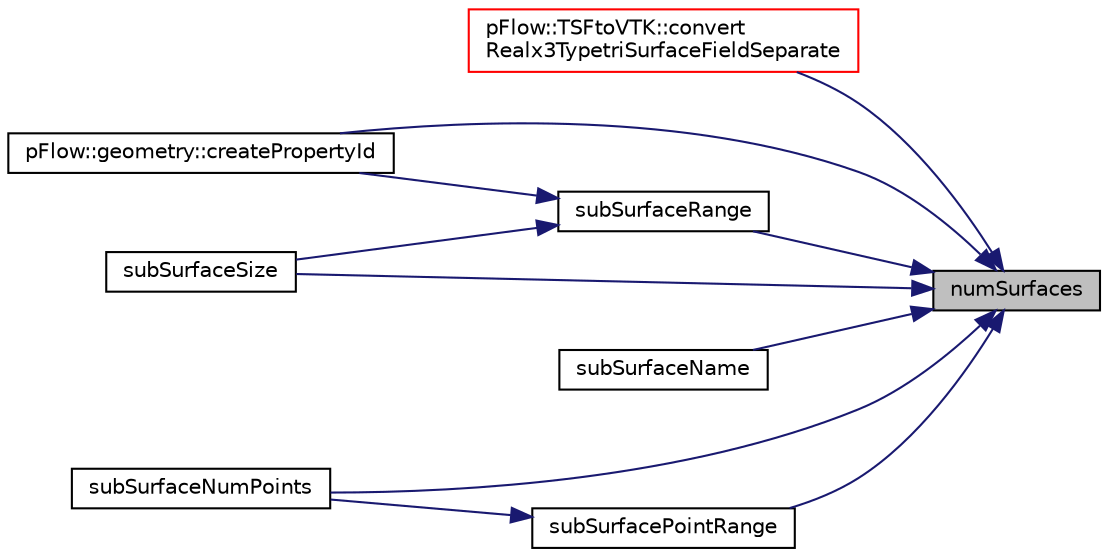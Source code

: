 digraph "numSurfaces"
{
 // LATEX_PDF_SIZE
  edge [fontname="Helvetica",fontsize="10",labelfontname="Helvetica",labelfontsize="10"];
  node [fontname="Helvetica",fontsize="10",shape=record];
  rankdir="RL";
  Node1 [label="numSurfaces",height=0.2,width=0.4,color="black", fillcolor="grey75", style="filled", fontcolor="black",tooltip=" "];
  Node1 -> Node2 [dir="back",color="midnightblue",fontsize="10",style="solid",fontname="Helvetica"];
  Node2 [label="pFlow::TSFtoVTK::convert\lRealx3TypetriSurfaceFieldSeparate",height=0.2,width=0.4,color="red", fillcolor="white", style="filled",URL="$namespacepFlow_1_1TSFtoVTK.html#aa08b4876e61fd5f78e6d8d6268ceb79a",tooltip=" "];
  Node1 -> Node6 [dir="back",color="midnightblue",fontsize="10",style="solid",fontname="Helvetica"];
  Node6 [label="pFlow::geometry::createPropertyId",height=0.2,width=0.4,color="black", fillcolor="white", style="filled",URL="$classpFlow_1_1geometry.html#ae3aee10e229a60266b519d3406bb51a9",tooltip="Find property id of each triangle based on the supplied material name and the surface wall that the t..."];
  Node1 -> Node7 [dir="back",color="midnightblue",fontsize="10",style="solid",fontname="Helvetica"];
  Node7 [label="subSurfaceName",height=0.2,width=0.4,color="black", fillcolor="white", style="filled",URL="$classpFlow_1_1multiTriSurface.html#af47715e15fcc83926a276efc0c971623",tooltip=" "];
  Node1 -> Node8 [dir="back",color="midnightblue",fontsize="10",style="solid",fontname="Helvetica"];
  Node8 [label="subSurfaceNumPoints",height=0.2,width=0.4,color="black", fillcolor="white", style="filled",URL="$classpFlow_1_1multiTriSurface.html#aaa3445bc3074d09aa0d64c77cd673acb",tooltip=" "];
  Node1 -> Node9 [dir="back",color="midnightblue",fontsize="10",style="solid",fontname="Helvetica"];
  Node9 [label="subSurfacePointRange",height=0.2,width=0.4,color="black", fillcolor="white", style="filled",URL="$classpFlow_1_1multiTriSurface.html#a13fbe58adb9edd4f5bcf05b9d6f714e5",tooltip=" "];
  Node9 -> Node8 [dir="back",color="midnightblue",fontsize="10",style="solid",fontname="Helvetica"];
  Node1 -> Node10 [dir="back",color="midnightblue",fontsize="10",style="solid",fontname="Helvetica"];
  Node10 [label="subSurfaceRange",height=0.2,width=0.4,color="black", fillcolor="white", style="filled",URL="$classpFlow_1_1multiTriSurface.html#aa5728335dac4aa3f2a755de597964adf",tooltip=" "];
  Node10 -> Node6 [dir="back",color="midnightblue",fontsize="10",style="solid",fontname="Helvetica"];
  Node10 -> Node11 [dir="back",color="midnightblue",fontsize="10",style="solid",fontname="Helvetica"];
  Node11 [label="subSurfaceSize",height=0.2,width=0.4,color="black", fillcolor="white", style="filled",URL="$classpFlow_1_1multiTriSurface.html#ac56df4ef4aacf473f27c0c5b94881706",tooltip=" "];
  Node1 -> Node11 [dir="back",color="midnightblue",fontsize="10",style="solid",fontname="Helvetica"];
}

